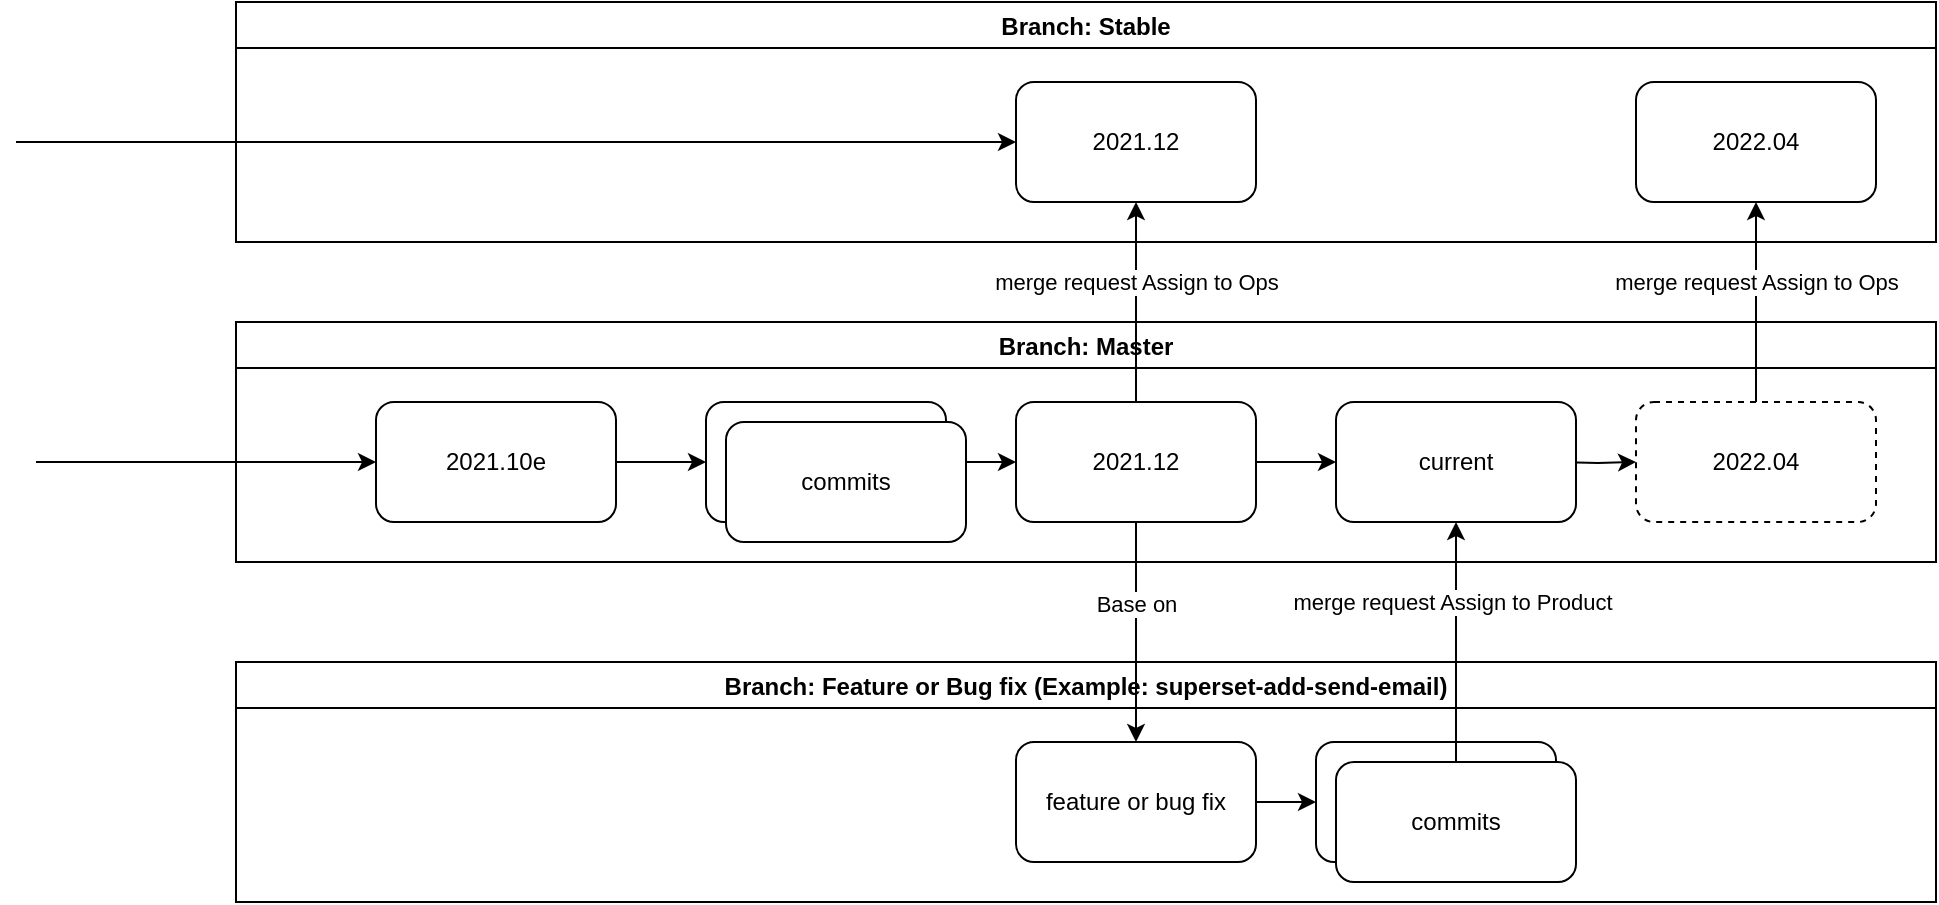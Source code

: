 <mxfile version="17.2.1" type="github">
  <diagram id="KoZ98nMhSqWGgLAd5fik" name="Page-1">
    <mxGraphModel dx="1184" dy="652" grid="1" gridSize="10" guides="1" tooltips="1" connect="1" arrows="1" fold="1" page="1" pageScale="1" pageWidth="850" pageHeight="1100" math="0" shadow="0">
      <root>
        <mxCell id="0" />
        <mxCell id="1" parent="0" />
        <mxCell id="StiKOzU4GXZpJ1Omx3j6-12" value="Branch: Master" style="swimlane;" vertex="1" parent="1">
          <mxGeometry x="130" y="250" width="850" height="120" as="geometry" />
        </mxCell>
        <mxCell id="StiKOzU4GXZpJ1Omx3j6-19" style="edgeStyle=orthogonalEdgeStyle;rounded=0;orthogonalLoop=1;jettySize=auto;html=1;entryX=0;entryY=0.5;entryDx=0;entryDy=0;" edge="1" parent="StiKOzU4GXZpJ1Omx3j6-12" target="StiKOzU4GXZpJ1Omx3j6-18">
          <mxGeometry relative="1" as="geometry">
            <mxPoint x="660" y="70" as="sourcePoint" />
          </mxGeometry>
        </mxCell>
        <mxCell id="StiKOzU4GXZpJ1Omx3j6-1" value="2021.10e" style="rounded=1;whiteSpace=wrap;html=1;" vertex="1" parent="StiKOzU4GXZpJ1Omx3j6-12">
          <mxGeometry x="70" y="40" width="120" height="60" as="geometry" />
        </mxCell>
        <mxCell id="StiKOzU4GXZpJ1Omx3j6-2" value="" style="rounded=1;whiteSpace=wrap;html=1;" vertex="1" parent="StiKOzU4GXZpJ1Omx3j6-12">
          <mxGeometry x="235" y="40" width="120" height="60" as="geometry" />
        </mxCell>
        <mxCell id="StiKOzU4GXZpJ1Omx3j6-4" style="edgeStyle=orthogonalEdgeStyle;rounded=0;orthogonalLoop=1;jettySize=auto;html=1;entryX=0;entryY=0.5;entryDx=0;entryDy=0;" edge="1" parent="StiKOzU4GXZpJ1Omx3j6-12" source="StiKOzU4GXZpJ1Omx3j6-1" target="StiKOzU4GXZpJ1Omx3j6-2">
          <mxGeometry relative="1" as="geometry" />
        </mxCell>
        <mxCell id="StiKOzU4GXZpJ1Omx3j6-5" value="2021.12" style="rounded=1;whiteSpace=wrap;html=1;" vertex="1" parent="StiKOzU4GXZpJ1Omx3j6-12">
          <mxGeometry x="390" y="40" width="120" height="60" as="geometry" />
        </mxCell>
        <mxCell id="StiKOzU4GXZpJ1Omx3j6-6" value="" style="edgeStyle=orthogonalEdgeStyle;rounded=0;orthogonalLoop=1;jettySize=auto;html=1;" edge="1" parent="StiKOzU4GXZpJ1Omx3j6-12" source="StiKOzU4GXZpJ1Omx3j6-2" target="StiKOzU4GXZpJ1Omx3j6-5">
          <mxGeometry relative="1" as="geometry" />
        </mxCell>
        <mxCell id="StiKOzU4GXZpJ1Omx3j6-14" style="edgeStyle=orthogonalEdgeStyle;rounded=0;orthogonalLoop=1;jettySize=auto;html=1;entryX=0;entryY=0.5;entryDx=0;entryDy=0;" edge="1" parent="StiKOzU4GXZpJ1Omx3j6-12" source="StiKOzU4GXZpJ1Omx3j6-5" target="StiKOzU4GXZpJ1Omx3j6-15">
          <mxGeometry relative="1" as="geometry">
            <mxPoint x="540" y="70" as="targetPoint" />
          </mxGeometry>
        </mxCell>
        <mxCell id="StiKOzU4GXZpJ1Omx3j6-18" value="2022.04" style="rounded=1;whiteSpace=wrap;html=1;dashed=1;" vertex="1" parent="StiKOzU4GXZpJ1Omx3j6-12">
          <mxGeometry x="700" y="40" width="120" height="60" as="geometry" />
        </mxCell>
        <mxCell id="StiKOzU4GXZpJ1Omx3j6-15" value="current" style="rounded=1;whiteSpace=wrap;html=1;" vertex="1" parent="StiKOzU4GXZpJ1Omx3j6-12">
          <mxGeometry x="550" y="40" width="120" height="60" as="geometry" />
        </mxCell>
        <mxCell id="StiKOzU4GXZpJ1Omx3j6-3" value="" style="endArrow=classic;html=1;rounded=0;entryX=0;entryY=0.5;entryDx=0;entryDy=0;" edge="1" parent="1" target="StiKOzU4GXZpJ1Omx3j6-1">
          <mxGeometry width="50" height="50" relative="1" as="geometry">
            <mxPoint x="30" y="320" as="sourcePoint" />
            <mxPoint x="450" y="310" as="targetPoint" />
          </mxGeometry>
        </mxCell>
        <mxCell id="StiKOzU4GXZpJ1Omx3j6-8" value="Branch: Stable" style="swimlane;" vertex="1" parent="1">
          <mxGeometry x="130" y="90" width="850" height="120" as="geometry" />
        </mxCell>
        <mxCell id="StiKOzU4GXZpJ1Omx3j6-7" value="2021.12" style="rounded=1;whiteSpace=wrap;html=1;" vertex="1" parent="StiKOzU4GXZpJ1Omx3j6-8">
          <mxGeometry x="390" y="40" width="120" height="60" as="geometry" />
        </mxCell>
        <mxCell id="StiKOzU4GXZpJ1Omx3j6-20" value="2022.04" style="rounded=1;whiteSpace=wrap;html=1;" vertex="1" parent="StiKOzU4GXZpJ1Omx3j6-8">
          <mxGeometry x="700" y="40" width="120" height="60" as="geometry" />
        </mxCell>
        <mxCell id="StiKOzU4GXZpJ1Omx3j6-9" value="" style="endArrow=classic;html=1;rounded=0;exitX=0.5;exitY=0;exitDx=0;exitDy=0;entryX=0.5;entryY=1;entryDx=0;entryDy=0;" edge="1" parent="1" source="StiKOzU4GXZpJ1Omx3j6-5" target="StiKOzU4GXZpJ1Omx3j6-7">
          <mxGeometry width="50" height="50" relative="1" as="geometry">
            <mxPoint x="400" y="280" as="sourcePoint" />
            <mxPoint x="450" y="230" as="targetPoint" />
          </mxGeometry>
        </mxCell>
        <mxCell id="StiKOzU4GXZpJ1Omx3j6-10" value="merge request Assign to Ops" style="edgeLabel;html=1;align=center;verticalAlign=middle;resizable=0;points=[];" vertex="1" connectable="0" parent="StiKOzU4GXZpJ1Omx3j6-9">
          <mxGeometry x="-0.356" y="-2" relative="1" as="geometry">
            <mxPoint x="-2" y="-28" as="offset" />
          </mxGeometry>
        </mxCell>
        <mxCell id="StiKOzU4GXZpJ1Omx3j6-11" value="" style="endArrow=classic;html=1;rounded=0;entryX=0;entryY=0.5;entryDx=0;entryDy=0;" edge="1" parent="1" target="StiKOzU4GXZpJ1Omx3j6-7">
          <mxGeometry width="50" height="50" relative="1" as="geometry">
            <mxPoint x="20" y="160" as="sourcePoint" />
            <mxPoint x="450" y="230" as="targetPoint" />
          </mxGeometry>
        </mxCell>
        <mxCell id="StiKOzU4GXZpJ1Omx3j6-16" value="commits" style="rounded=1;whiteSpace=wrap;html=1;" vertex="1" parent="1">
          <mxGeometry x="375" y="300" width="120" height="60" as="geometry" />
        </mxCell>
        <mxCell id="StiKOzU4GXZpJ1Omx3j6-21" value="" style="endArrow=classic;html=1;rounded=0;exitX=0.5;exitY=0;exitDx=0;exitDy=0;entryX=0.5;entryY=1;entryDx=0;entryDy=0;" edge="1" parent="1" source="StiKOzU4GXZpJ1Omx3j6-18" target="StiKOzU4GXZpJ1Omx3j6-20">
          <mxGeometry width="50" height="50" relative="1" as="geometry">
            <mxPoint x="440" y="280" as="sourcePoint" />
            <mxPoint x="490" y="230" as="targetPoint" />
          </mxGeometry>
        </mxCell>
        <mxCell id="StiKOzU4GXZpJ1Omx3j6-22" value="merge request Assign to Ops" style="edgeLabel;html=1;align=center;verticalAlign=middle;resizable=0;points=[];" vertex="1" connectable="0" parent="StiKOzU4GXZpJ1Omx3j6-21">
          <mxGeometry x="0.248" relative="1" as="geometry">
            <mxPoint y="2" as="offset" />
          </mxGeometry>
        </mxCell>
        <mxCell id="StiKOzU4GXZpJ1Omx3j6-24" value="Branch: Feature or Bug fix (Example: superset-add-send-email)" style="swimlane;" vertex="1" parent="1">
          <mxGeometry x="130" y="420" width="850" height="120" as="geometry" />
        </mxCell>
        <mxCell id="StiKOzU4GXZpJ1Omx3j6-37" value="feature or bug fix" style="rounded=1;whiteSpace=wrap;html=1;" vertex="1" parent="StiKOzU4GXZpJ1Omx3j6-24">
          <mxGeometry x="390" y="40" width="120" height="60" as="geometry" />
        </mxCell>
        <mxCell id="StiKOzU4GXZpJ1Omx3j6-43" value="commits" style="rounded=1;whiteSpace=wrap;html=1;" vertex="1" parent="StiKOzU4GXZpJ1Omx3j6-24">
          <mxGeometry x="540" y="40" width="120" height="60" as="geometry" />
        </mxCell>
        <mxCell id="StiKOzU4GXZpJ1Omx3j6-42" value="" style="endArrow=classic;html=1;rounded=0;exitX=1;exitY=0.5;exitDx=0;exitDy=0;entryX=0;entryY=0.5;entryDx=0;entryDy=0;" edge="1" parent="StiKOzU4GXZpJ1Omx3j6-24" source="StiKOzU4GXZpJ1Omx3j6-37" target="StiKOzU4GXZpJ1Omx3j6-43">
          <mxGeometry width="50" height="50" relative="1" as="geometry">
            <mxPoint x="350" y="-60" as="sourcePoint" />
            <mxPoint x="400" y="-110" as="targetPoint" />
          </mxGeometry>
        </mxCell>
        <mxCell id="StiKOzU4GXZpJ1Omx3j6-44" value="commits" style="rounded=1;whiteSpace=wrap;html=1;" vertex="1" parent="StiKOzU4GXZpJ1Omx3j6-24">
          <mxGeometry x="550" y="50" width="120" height="60" as="geometry" />
        </mxCell>
        <mxCell id="StiKOzU4GXZpJ1Omx3j6-36" value="" style="endArrow=classic;html=1;rounded=0;exitX=0.5;exitY=1;exitDx=0;exitDy=0;entryX=0.5;entryY=0;entryDx=0;entryDy=0;" edge="1" parent="1" source="StiKOzU4GXZpJ1Omx3j6-5" target="StiKOzU4GXZpJ1Omx3j6-37">
          <mxGeometry width="50" height="50" relative="1" as="geometry">
            <mxPoint x="480" y="360" as="sourcePoint" />
            <mxPoint x="580" y="460" as="targetPoint" />
          </mxGeometry>
        </mxCell>
        <mxCell id="StiKOzU4GXZpJ1Omx3j6-41" value="Base on" style="edgeLabel;html=1;align=center;verticalAlign=middle;resizable=0;points=[];" vertex="1" connectable="0" parent="StiKOzU4GXZpJ1Omx3j6-36">
          <mxGeometry x="-0.32" y="-2" relative="1" as="geometry">
            <mxPoint x="2" y="3" as="offset" />
          </mxGeometry>
        </mxCell>
        <mxCell id="StiKOzU4GXZpJ1Omx3j6-45" value="" style="endArrow=classic;html=1;rounded=0;exitX=0.5;exitY=0;exitDx=0;exitDy=0;entryX=0.5;entryY=1;entryDx=0;entryDy=0;" edge="1" parent="1" source="StiKOzU4GXZpJ1Omx3j6-44" target="StiKOzU4GXZpJ1Omx3j6-15">
          <mxGeometry width="50" height="50" relative="1" as="geometry">
            <mxPoint x="480" y="360" as="sourcePoint" />
            <mxPoint x="530" y="310" as="targetPoint" />
          </mxGeometry>
        </mxCell>
        <mxCell id="StiKOzU4GXZpJ1Omx3j6-46" value="merge request Assign to Product" style="edgeLabel;html=1;align=center;verticalAlign=middle;resizable=0;points=[];" vertex="1" connectable="0" parent="StiKOzU4GXZpJ1Omx3j6-45">
          <mxGeometry x="0.344" y="2" relative="1" as="geometry">
            <mxPoint as="offset" />
          </mxGeometry>
        </mxCell>
      </root>
    </mxGraphModel>
  </diagram>
</mxfile>
